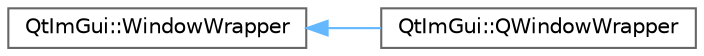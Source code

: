 digraph "Graphical Class Hierarchy"
{
 // LATEX_PDF_SIZE
  bgcolor="transparent";
  edge [fontname=Helvetica,fontsize=10,labelfontname=Helvetica,labelfontsize=10];
  node [fontname=Helvetica,fontsize=10,shape=box,height=0.2,width=0.4];
  rankdir="LR";
  Node0 [id="Node000000",label="QtImGui::WindowWrapper",height=0.2,width=0.4,color="grey40", fillcolor="white", style="filled",URL="$class_qt_im_gui_1_1_window_wrapper.html",tooltip=" "];
  Node0 -> Node1 [id="edge570_Node000000_Node000001",dir="back",color="steelblue1",style="solid",tooltip=" "];
  Node1 [id="Node000001",label="QtImGui::QWindowWrapper",height=0.2,width=0.4,color="grey40", fillcolor="white", style="filled",URL="$class_qt_im_gui_1_1_q_window_wrapper.html",tooltip=" "];
}
